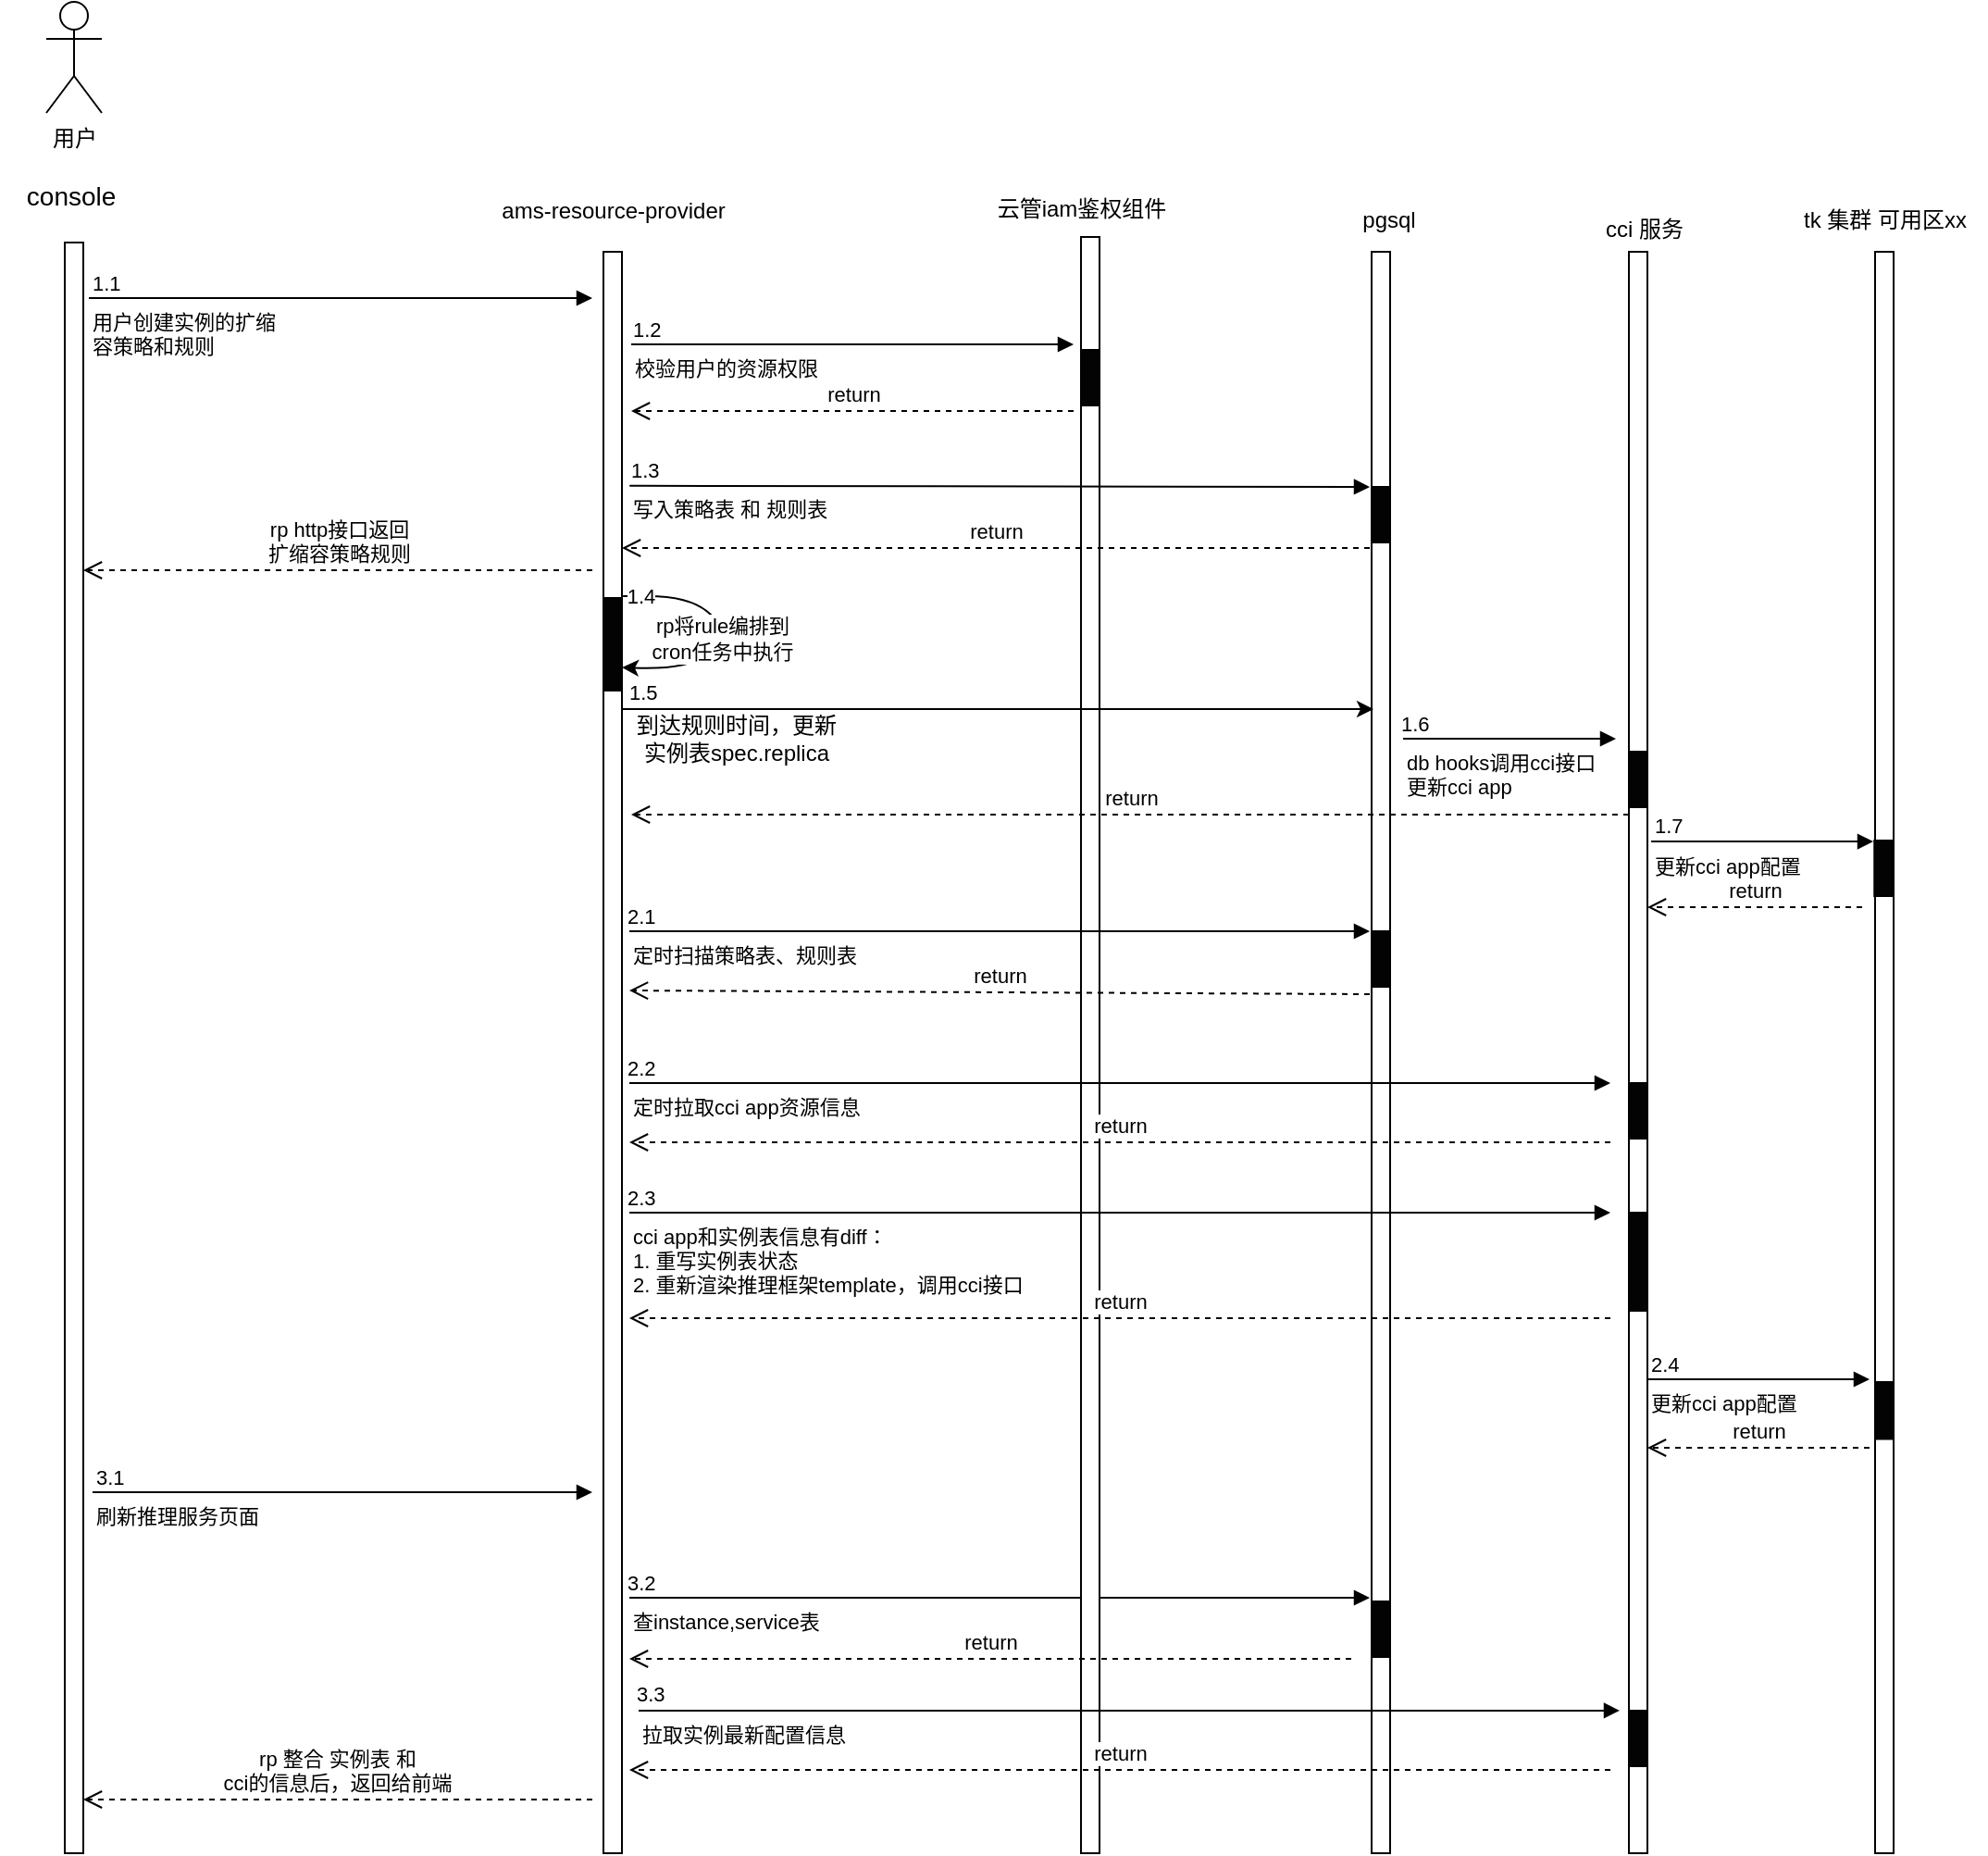 <mxfile version="22.1.16" type="github">
  <diagram id="C5RBs43oDa-KdzZeNtuy" name="Page-1">
    <mxGraphModel dx="954" dy="606" grid="1" gridSize="10" guides="1" tooltips="1" connect="1" arrows="1" fold="1" page="1" pageScale="1" pageWidth="827" pageHeight="1169" math="0" shadow="0">
      <root>
        <mxCell id="WIyWlLk6GJQsqaUBKTNV-0" />
        <mxCell id="WIyWlLk6GJQsqaUBKTNV-1" parent="WIyWlLk6GJQsqaUBKTNV-0" />
        <mxCell id="yG3EtKwMuxylufSLAqyE-0" value="用户" style="shape=umlActor;verticalLabelPosition=bottom;verticalAlign=top;html=1;outlineConnect=0;" parent="WIyWlLk6GJQsqaUBKTNV-1" vertex="1">
          <mxGeometry x="135" y="440" width="30" height="60" as="geometry" />
        </mxCell>
        <mxCell id="yG3EtKwMuxylufSLAqyE-1" value="" style="html=1;points=[[0,0,0,0,5],[0,1,0,0,-5],[1,0,0,0,5],[1,1,0,0,-5]];perimeter=orthogonalPerimeter;outlineConnect=0;targetShapes=umlLifeline;portConstraint=eastwest;newEdgeStyle={&quot;curved&quot;:0,&quot;rounded&quot;:0};" parent="WIyWlLk6GJQsqaUBKTNV-1" vertex="1">
          <mxGeometry x="145" y="570" width="10" height="870" as="geometry" />
        </mxCell>
        <mxCell id="yG3EtKwMuxylufSLAqyE-2" value="&lt;font style=&quot;font-size: 14px;&quot;&gt;console&amp;nbsp;&lt;/font&gt;" style="text;html=1;align=center;verticalAlign=middle;resizable=0;points=[];autosize=1;strokeColor=none;fillColor=none;" parent="WIyWlLk6GJQsqaUBKTNV-1" vertex="1">
          <mxGeometry x="110" y="530" width="80" height="30" as="geometry" />
        </mxCell>
        <mxCell id="yG3EtKwMuxylufSLAqyE-7" value="" style="html=1;points=[[0,0,0,0,5],[0,1,0,0,-5],[1,0,0,0,5],[1,1,0,0,-5]];perimeter=orthogonalPerimeter;outlineConnect=0;targetShapes=umlLifeline;portConstraint=eastwest;newEdgeStyle={&quot;curved&quot;:0,&quot;rounded&quot;:0};" parent="WIyWlLk6GJQsqaUBKTNV-1" vertex="1">
          <mxGeometry x="436" y="575" width="10" height="865" as="geometry" />
        </mxCell>
        <mxCell id="yG3EtKwMuxylufSLAqyE-8" value="ams-resource-provider" style="text;html=1;align=center;verticalAlign=middle;resizable=0;points=[];autosize=1;strokeColor=none;fillColor=none;" parent="WIyWlLk6GJQsqaUBKTNV-1" vertex="1">
          <mxGeometry x="371" y="538" width="140" height="30" as="geometry" />
        </mxCell>
        <mxCell id="yG3EtKwMuxylufSLAqyE-11" value="" style="html=1;points=[[0,0,0,0,5],[0,1,0,0,-5],[1,0,0,0,5],[1,1,0,0,-5]];perimeter=orthogonalPerimeter;outlineConnect=0;targetShapes=umlLifeline;portConstraint=eastwest;newEdgeStyle={&quot;curved&quot;:0,&quot;rounded&quot;:0};" parent="WIyWlLk6GJQsqaUBKTNV-1" vertex="1">
          <mxGeometry x="851" y="575" width="10" height="865" as="geometry" />
        </mxCell>
        <mxCell id="yG3EtKwMuxylufSLAqyE-12" value="pgsql" style="text;html=1;align=center;verticalAlign=middle;resizable=0;points=[];autosize=1;strokeColor=none;fillColor=none;" parent="WIyWlLk6GJQsqaUBKTNV-1" vertex="1">
          <mxGeometry x="835" y="543" width="50" height="30" as="geometry" />
        </mxCell>
        <mxCell id="yG3EtKwMuxylufSLAqyE-13" value="查instance,service表" style="endArrow=block;endFill=1;html=1;edgeStyle=orthogonalEdgeStyle;align=left;verticalAlign=top;rounded=0;" parent="WIyWlLk6GJQsqaUBKTNV-1" edge="1">
          <mxGeometry x="-1" relative="1" as="geometry">
            <mxPoint x="450" y="1302" as="sourcePoint" />
            <mxPoint x="850" y="1302" as="targetPoint" />
            <mxPoint as="offset" />
          </mxGeometry>
        </mxCell>
        <mxCell id="yG3EtKwMuxylufSLAqyE-14" value="3.2" style="edgeLabel;resizable=0;html=1;align=left;verticalAlign=bottom;" parent="yG3EtKwMuxylufSLAqyE-13" connectable="0" vertex="1">
          <mxGeometry x="-1" relative="1" as="geometry">
            <mxPoint x="-3" as="offset" />
          </mxGeometry>
        </mxCell>
        <mxCell id="yG3EtKwMuxylufSLAqyE-15" value="" style="html=1;points=[[0,0,0,0,5],[0,1,0,0,-5],[1,0,0,0,5],[1,1,0,0,-5]];perimeter=orthogonalPerimeter;outlineConnect=0;targetShapes=umlLifeline;portConstraint=eastwest;newEdgeStyle={&quot;curved&quot;:0,&quot;rounded&quot;:0};" parent="WIyWlLk6GJQsqaUBKTNV-1" vertex="1">
          <mxGeometry x="694" y="567" width="10" height="873" as="geometry" />
        </mxCell>
        <mxCell id="yG3EtKwMuxylufSLAqyE-16" value="云管iam鉴权组件" style="text;html=1;align=center;verticalAlign=middle;resizable=0;points=[];autosize=1;strokeColor=none;fillColor=none;" parent="WIyWlLk6GJQsqaUBKTNV-1" vertex="1">
          <mxGeometry x="639" y="537" width="110" height="30" as="geometry" />
        </mxCell>
        <mxCell id="yG3EtKwMuxylufSLAqyE-20" value="" style="html=1;points=[[0,0,0,0,5],[0,1,0,0,-5],[1,0,0,0,5],[1,1,0,0,-5]];perimeter=orthogonalPerimeter;outlineConnect=0;targetShapes=umlLifeline;portConstraint=eastwest;newEdgeStyle={&quot;curved&quot;:0,&quot;rounded&quot;:0};" parent="WIyWlLk6GJQsqaUBKTNV-1" vertex="1">
          <mxGeometry x="990" y="575" width="10" height="865" as="geometry" />
        </mxCell>
        <mxCell id="yG3EtKwMuxylufSLAqyE-21" value="cci 服务" style="text;html=1;align=center;verticalAlign=middle;resizable=0;points=[];autosize=1;strokeColor=none;fillColor=none;" parent="WIyWlLk6GJQsqaUBKTNV-1" vertex="1">
          <mxGeometry x="963" y="548" width="70" height="30" as="geometry" />
        </mxCell>
        <mxCell id="yG3EtKwMuxylufSLAqyE-24" value="" style="html=1;points=[[0,0,0,0,5],[0,1,0,0,-5],[1,0,0,0,5],[1,1,0,0,-5]];perimeter=orthogonalPerimeter;outlineConnect=0;targetShapes=umlLifeline;portConstraint=eastwest;newEdgeStyle={&quot;curved&quot;:0,&quot;rounded&quot;:0};" parent="WIyWlLk6GJQsqaUBKTNV-1" vertex="1">
          <mxGeometry x="1123" y="575" width="10" height="865" as="geometry" />
        </mxCell>
        <mxCell id="yG3EtKwMuxylufSLAqyE-27" value="tk 集群 可用区xx" style="text;html=1;align=center;verticalAlign=middle;resizable=0;points=[];autosize=1;strokeColor=none;fillColor=none;" parent="WIyWlLk6GJQsqaUBKTNV-1" vertex="1">
          <mxGeometry x="1073" y="543" width="110" height="30" as="geometry" />
        </mxCell>
        <mxCell id="yG3EtKwMuxylufSLAqyE-28" value="定时扫描策略表、规则表" style="endArrow=block;endFill=1;html=1;edgeStyle=orthogonalEdgeStyle;align=left;verticalAlign=top;rounded=0;" parent="WIyWlLk6GJQsqaUBKTNV-1" edge="1">
          <mxGeometry x="-1" relative="1" as="geometry">
            <mxPoint x="450" y="942" as="sourcePoint" />
            <mxPoint x="850" y="942" as="targetPoint" />
            <mxPoint as="offset" />
          </mxGeometry>
        </mxCell>
        <mxCell id="yG3EtKwMuxylufSLAqyE-29" value="2.1" style="edgeLabel;resizable=0;html=1;align=left;verticalAlign=bottom;" parent="yG3EtKwMuxylufSLAqyE-28" connectable="0" vertex="1">
          <mxGeometry x="-1" relative="1" as="geometry">
            <mxPoint x="-3" as="offset" />
          </mxGeometry>
        </mxCell>
        <mxCell id="yG3EtKwMuxylufSLAqyE-30" value="定时拉取cci app资源信息" style="endArrow=block;endFill=1;html=1;edgeStyle=orthogonalEdgeStyle;align=left;verticalAlign=top;rounded=0;" parent="WIyWlLk6GJQsqaUBKTNV-1" edge="1">
          <mxGeometry x="-1" relative="1" as="geometry">
            <mxPoint x="450" y="1024" as="sourcePoint" />
            <mxPoint x="980" y="1024" as="targetPoint" />
            <mxPoint as="offset" />
            <Array as="points">
              <mxPoint x="840" y="1024" />
            </Array>
          </mxGeometry>
        </mxCell>
        <mxCell id="yG3EtKwMuxylufSLAqyE-31" value="2.2" style="edgeLabel;resizable=0;html=1;align=left;verticalAlign=bottom;" parent="yG3EtKwMuxylufSLAqyE-30" connectable="0" vertex="1">
          <mxGeometry x="-1" relative="1" as="geometry">
            <mxPoint x="-3" as="offset" />
          </mxGeometry>
        </mxCell>
        <mxCell id="yG3EtKwMuxylufSLAqyE-32" value="cci app和实例表信息有diff：&lt;br&gt;1. 重写实例表状态&lt;br&gt;2. 重新渲染推理框架template，调用cci接口" style="endArrow=block;endFill=1;html=1;edgeStyle=orthogonalEdgeStyle;align=left;verticalAlign=top;rounded=0;" parent="WIyWlLk6GJQsqaUBKTNV-1" edge="1">
          <mxGeometry x="-1" relative="1" as="geometry">
            <mxPoint x="450" y="1094" as="sourcePoint" />
            <mxPoint x="980" y="1094" as="targetPoint" />
            <mxPoint as="offset" />
          </mxGeometry>
        </mxCell>
        <mxCell id="yG3EtKwMuxylufSLAqyE-33" value="刷新推理服务页面" style="endArrow=block;endFill=1;html=1;edgeStyle=orthogonalEdgeStyle;align=left;verticalAlign=top;rounded=0;" parent="WIyWlLk6GJQsqaUBKTNV-1" edge="1">
          <mxGeometry x="-1" relative="1" as="geometry">
            <mxPoint x="160" y="1245" as="sourcePoint" />
            <mxPoint x="430" y="1245" as="targetPoint" />
          </mxGeometry>
        </mxCell>
        <mxCell id="yG3EtKwMuxylufSLAqyE-34" value="3.1" style="edgeLabel;resizable=0;html=1;align=left;verticalAlign=bottom;" parent="yG3EtKwMuxylufSLAqyE-33" connectable="0" vertex="1">
          <mxGeometry x="-1" relative="1" as="geometry" />
        </mxCell>
        <mxCell id="yG3EtKwMuxylufSLAqyE-35" value="rp 整合 实例表 和 &lt;br&gt;cci的信息后，返回给前端" style="html=1;verticalAlign=bottom;endArrow=open;dashed=1;endSize=8;curved=0;rounded=0;" parent="WIyWlLk6GJQsqaUBKTNV-1" edge="1">
          <mxGeometry x="0.002" relative="1" as="geometry">
            <mxPoint x="430" y="1411" as="sourcePoint" />
            <mxPoint x="155" y="1411" as="targetPoint" />
            <mxPoint as="offset" />
          </mxGeometry>
        </mxCell>
        <mxCell id="yG3EtKwMuxylufSLAqyE-40" value="return" style="html=1;verticalAlign=bottom;endArrow=open;dashed=1;endSize=8;curved=0;rounded=0;" parent="WIyWlLk6GJQsqaUBKTNV-1" edge="1">
          <mxGeometry relative="1" as="geometry">
            <mxPoint x="980" y="1056" as="sourcePoint" />
            <mxPoint x="450" y="1056" as="targetPoint" />
          </mxGeometry>
        </mxCell>
        <mxCell id="yG3EtKwMuxylufSLAqyE-41" value="return" style="html=1;verticalAlign=bottom;endArrow=open;dashed=1;endSize=8;curved=0;rounded=0;" parent="WIyWlLk6GJQsqaUBKTNV-1" edge="1">
          <mxGeometry relative="1" as="geometry">
            <mxPoint x="850" y="976" as="sourcePoint" />
            <mxPoint x="450" y="974" as="targetPoint" />
          </mxGeometry>
        </mxCell>
        <mxCell id="yG3EtKwMuxylufSLAqyE-46" value="return" style="html=1;verticalAlign=bottom;endArrow=open;dashed=1;endSize=8;curved=0;rounded=0;" parent="WIyWlLk6GJQsqaUBKTNV-1" edge="1">
          <mxGeometry relative="1" as="geometry">
            <mxPoint x="840" y="1335" as="sourcePoint" />
            <mxPoint x="450" y="1335" as="targetPoint" />
          </mxGeometry>
        </mxCell>
        <mxCell id="yG3EtKwMuxylufSLAqyE-49" value="拉取实例最新配置信息" style="endArrow=block;endFill=1;html=1;edgeStyle=orthogonalEdgeStyle;align=left;verticalAlign=top;rounded=0;" parent="WIyWlLk6GJQsqaUBKTNV-1" edge="1">
          <mxGeometry x="-1" relative="1" as="geometry">
            <mxPoint x="455" y="1362.99" as="sourcePoint" />
            <mxPoint x="985" y="1362.99" as="targetPoint" />
            <mxPoint as="offset" />
            <Array as="points">
              <mxPoint x="760" y="1363" />
              <mxPoint x="760" y="1363" />
            </Array>
          </mxGeometry>
        </mxCell>
        <mxCell id="yG3EtKwMuxylufSLAqyE-50" value="3.3" style="edgeLabel;resizable=0;html=1;align=left;verticalAlign=bottom;" parent="yG3EtKwMuxylufSLAqyE-49" connectable="0" vertex="1">
          <mxGeometry x="-1" relative="1" as="geometry">
            <mxPoint x="-3" as="offset" />
          </mxGeometry>
        </mxCell>
        <mxCell id="yG3EtKwMuxylufSLAqyE-51" value="return" style="html=1;verticalAlign=bottom;endArrow=open;dashed=1;endSize=8;curved=0;rounded=0;" parent="WIyWlLk6GJQsqaUBKTNV-1" edge="1">
          <mxGeometry relative="1" as="geometry">
            <mxPoint x="980" y="1395" as="sourcePoint" />
            <mxPoint x="450" y="1395" as="targetPoint" />
          </mxGeometry>
        </mxCell>
        <mxCell id="yG3EtKwMuxylufSLAqyE-53" value="用户创建实例的扩缩&lt;br&gt;容策略和规则" style="endArrow=block;endFill=1;html=1;edgeStyle=orthogonalEdgeStyle;align=left;verticalAlign=top;rounded=0;" parent="WIyWlLk6GJQsqaUBKTNV-1" edge="1">
          <mxGeometry x="-1" relative="1" as="geometry">
            <mxPoint x="158" y="600" as="sourcePoint" />
            <mxPoint x="430" y="600" as="targetPoint" />
            <mxPoint as="offset" />
          </mxGeometry>
        </mxCell>
        <mxCell id="yG3EtKwMuxylufSLAqyE-54" value="1.1" style="edgeLabel;resizable=0;html=1;align=left;verticalAlign=bottom;" parent="yG3EtKwMuxylufSLAqyE-53" connectable="0" vertex="1">
          <mxGeometry x="-1" relative="1" as="geometry" />
        </mxCell>
        <mxCell id="yG3EtKwMuxylufSLAqyE-55" value="写入策略表 和 规则表" style="endArrow=block;endFill=1;html=1;edgeStyle=orthogonalEdgeStyle;align=left;verticalAlign=top;rounded=0;exitX=1.412;exitY=0.131;exitDx=0;exitDy=0;exitPerimeter=0;" parent="WIyWlLk6GJQsqaUBKTNV-1" edge="1">
          <mxGeometry x="-1" relative="1" as="geometry">
            <mxPoint x="450.12" y="701.355" as="sourcePoint" />
            <mxPoint x="850" y="702" as="targetPoint" />
            <mxPoint as="offset" />
            <Array as="points">
              <mxPoint x="455" y="701" />
            </Array>
          </mxGeometry>
        </mxCell>
        <mxCell id="yG3EtKwMuxylufSLAqyE-56" value="1.3" style="edgeLabel;resizable=0;html=1;align=left;verticalAlign=bottom;" parent="yG3EtKwMuxylufSLAqyE-55" connectable="0" vertex="1">
          <mxGeometry x="-1" relative="1" as="geometry">
            <mxPoint x="-1" as="offset" />
          </mxGeometry>
        </mxCell>
        <mxCell id="yG3EtKwMuxylufSLAqyE-57" value="rp http接口返回&lt;br&gt;扩缩容策略规则" style="html=1;verticalAlign=bottom;endArrow=open;dashed=1;endSize=8;curved=0;rounded=0;" parent="WIyWlLk6GJQsqaUBKTNV-1" edge="1">
          <mxGeometry x="0.001" relative="1" as="geometry">
            <mxPoint x="430" y="747" as="sourcePoint" />
            <mxPoint x="155" y="747" as="targetPoint" />
            <mxPoint as="offset" />
          </mxGeometry>
        </mxCell>
        <mxCell id="yG3EtKwMuxylufSLAqyE-58" value="return" style="html=1;verticalAlign=bottom;endArrow=open;dashed=1;endSize=8;curved=0;rounded=0;" parent="WIyWlLk6GJQsqaUBKTNV-1" edge="1">
          <mxGeometry relative="1" as="geometry">
            <mxPoint x="850" y="735" as="sourcePoint" />
            <mxPoint x="446" y="735" as="targetPoint" />
          </mxGeometry>
        </mxCell>
        <mxCell id="yG3EtKwMuxylufSLAqyE-59" value="" style="curved=1;endArrow=classic;html=1;rounded=0;entryX=0.75;entryY=0;entryDx=0;entryDy=0;" parent="WIyWlLk6GJQsqaUBKTNV-1" target="yG3EtKwMuxylufSLAqyE-76" edge="1">
          <mxGeometry width="50" height="50" relative="1" as="geometry">
            <mxPoint x="456" y="761" as="sourcePoint" />
            <mxPoint x="444" y="801" as="targetPoint" />
            <Array as="points">
              <mxPoint x="436" y="761" />
              <mxPoint x="484" y="761" />
              <mxPoint x="504" y="781" />
              <mxPoint x="484" y="801" />
            </Array>
          </mxGeometry>
        </mxCell>
        <mxCell id="yG3EtKwMuxylufSLAqyE-60" value="rp将rule编排到&lt;br&gt;cron任务中执行" style="edgeLabel;html=1;align=center;verticalAlign=middle;resizable=0;points=[];" parent="yG3EtKwMuxylufSLAqyE-59" vertex="1" connectable="0">
          <mxGeometry x="0.241" y="-2" relative="1" as="geometry">
            <mxPoint y="1" as="offset" />
          </mxGeometry>
        </mxCell>
        <mxCell id="yG3EtKwMuxylufSLAqyE-61" value="1.4" style="edgeLabel;html=1;align=center;verticalAlign=middle;resizable=0;points=[];" parent="yG3EtKwMuxylufSLAqyE-59" vertex="1" connectable="0">
          <mxGeometry x="-0.992" relative="1" as="geometry">
            <mxPoint as="offset" />
          </mxGeometry>
        </mxCell>
        <mxCell id="yG3EtKwMuxylufSLAqyE-62" value="到达规则时间，更新实例表spec.replica" style="text;html=1;strokeColor=none;fillColor=none;align=center;verticalAlign=middle;whiteSpace=wrap;rounded=0;" parent="WIyWlLk6GJQsqaUBKTNV-1" vertex="1">
          <mxGeometry x="448" y="823" width="120" height="30" as="geometry" />
        </mxCell>
        <mxCell id="yG3EtKwMuxylufSLAqyE-63" value="" style="endArrow=classic;html=1;rounded=0;exitX=1;exitY=0.25;exitDx=0;exitDy=0;" parent="WIyWlLk6GJQsqaUBKTNV-1" edge="1">
          <mxGeometry width="50" height="50" relative="1" as="geometry">
            <mxPoint x="445.5" y="822" as="sourcePoint" />
            <mxPoint x="852" y="822" as="targetPoint" />
          </mxGeometry>
        </mxCell>
        <mxCell id="yG3EtKwMuxylufSLAqyE-64" value="return" style="html=1;verticalAlign=bottom;endArrow=open;dashed=1;endSize=8;curved=0;rounded=0;" parent="WIyWlLk6GJQsqaUBKTNV-1" edge="1">
          <mxGeometry relative="1" as="geometry">
            <mxPoint x="980" y="1151" as="sourcePoint" />
            <mxPoint x="450" y="1151" as="targetPoint" />
          </mxGeometry>
        </mxCell>
        <mxCell id="yG3EtKwMuxylufSLAqyE-65" value="更新cci app配置" style="endArrow=block;endFill=1;html=1;edgeStyle=orthogonalEdgeStyle;align=left;verticalAlign=top;rounded=0;" parent="WIyWlLk6GJQsqaUBKTNV-1" edge="1">
          <mxGeometry x="-1" relative="1" as="geometry">
            <mxPoint x="1000" y="1184" as="sourcePoint" />
            <mxPoint x="1120" y="1184" as="targetPoint" />
            <mxPoint as="offset" />
          </mxGeometry>
        </mxCell>
        <mxCell id="yG3EtKwMuxylufSLAqyE-66" value="2.4" style="edgeLabel;resizable=0;html=1;align=left;verticalAlign=bottom;" parent="yG3EtKwMuxylufSLAqyE-65" connectable="0" vertex="1">
          <mxGeometry x="-1" relative="1" as="geometry" />
        </mxCell>
        <mxCell id="yG3EtKwMuxylufSLAqyE-67" value="return" style="html=1;verticalAlign=bottom;endArrow=open;dashed=1;endSize=8;curved=0;rounded=0;" parent="WIyWlLk6GJQsqaUBKTNV-1" edge="1">
          <mxGeometry relative="1" as="geometry">
            <mxPoint x="1120.0" y="1221" as="sourcePoint" />
            <mxPoint x="1000" y="1221" as="targetPoint" />
          </mxGeometry>
        </mxCell>
        <mxCell id="yG3EtKwMuxylufSLAqyE-68" value="2.3" style="edgeLabel;resizable=0;html=1;align=left;verticalAlign=bottom;" parent="WIyWlLk6GJQsqaUBKTNV-1" connectable="0" vertex="1">
          <mxGeometry x="447.0" y="1094.0" as="geometry" />
        </mxCell>
        <mxCell id="yG3EtKwMuxylufSLAqyE-73" value="" style="rounded=0;whiteSpace=wrap;html=1;rotation=90;fillColor=#030303;" parent="WIyWlLk6GJQsqaUBKTNV-1" vertex="1">
          <mxGeometry x="1112.63" y="1195.88" width="30.75" height="10" as="geometry" />
        </mxCell>
        <mxCell id="yG3EtKwMuxylufSLAqyE-74" value="" style="rounded=0;whiteSpace=wrap;html=1;rotation=90;fillColor=#030303;" parent="WIyWlLk6GJQsqaUBKTNV-1" vertex="1">
          <mxGeometry x="841" y="712" width="30" height="10" as="geometry" />
        </mxCell>
        <mxCell id="yG3EtKwMuxylufSLAqyE-75" value="" style="rounded=0;whiteSpace=wrap;html=1;rotation=90;fillColor=#030303;" parent="WIyWlLk6GJQsqaUBKTNV-1" vertex="1">
          <mxGeometry x="841" y="952" width="30" height="10" as="geometry" />
        </mxCell>
        <mxCell id="yG3EtKwMuxylufSLAqyE-76" value="" style="rounded=0;whiteSpace=wrap;html=1;rotation=90;fillColor=#030303;" parent="WIyWlLk6GJQsqaUBKTNV-1" vertex="1">
          <mxGeometry x="416" y="782" width="50" height="10" as="geometry" />
        </mxCell>
        <mxCell id="yG3EtKwMuxylufSLAqyE-77" value="" style="rounded=0;whiteSpace=wrap;html=1;rotation=90;fillColor=#030303;" parent="WIyWlLk6GJQsqaUBKTNV-1" vertex="1">
          <mxGeometry x="980" y="1034" width="30" height="10" as="geometry" />
        </mxCell>
        <mxCell id="yG3EtKwMuxylufSLAqyE-79" value="" style="rounded=0;whiteSpace=wrap;html=1;rotation=90;fillColor=#030303;" parent="WIyWlLk6GJQsqaUBKTNV-1" vertex="1">
          <mxGeometry x="968.5" y="1115.5" width="53" height="10" as="geometry" />
        </mxCell>
        <mxCell id="yG3EtKwMuxylufSLAqyE-80" value="" style="rounded=0;whiteSpace=wrap;html=1;rotation=90;fillColor=#030303;" parent="WIyWlLk6GJQsqaUBKTNV-1" vertex="1">
          <mxGeometry x="980" y="1373" width="30" height="10" as="geometry" />
        </mxCell>
        <mxCell id="yG3EtKwMuxylufSLAqyE-81" value="" style="rounded=0;whiteSpace=wrap;html=1;rotation=90;fillColor=#030303;" parent="WIyWlLk6GJQsqaUBKTNV-1" vertex="1">
          <mxGeometry x="841" y="1314" width="30" height="10" as="geometry" />
        </mxCell>
        <mxCell id="yG3EtKwMuxylufSLAqyE-87" value="校验用户的资源权限" style="endArrow=block;endFill=1;html=1;edgeStyle=orthogonalEdgeStyle;align=left;verticalAlign=top;rounded=0;" parent="WIyWlLk6GJQsqaUBKTNV-1" edge="1">
          <mxGeometry x="-1" relative="1" as="geometry">
            <mxPoint x="451" y="625" as="sourcePoint" />
            <mxPoint x="690" y="625" as="targetPoint" />
            <mxPoint as="offset" />
            <Array as="points">
              <mxPoint x="450.62" y="624.56" />
            </Array>
          </mxGeometry>
        </mxCell>
        <mxCell id="yG3EtKwMuxylufSLAqyE-88" value="1.2" style="edgeLabel;resizable=0;html=1;align=left;verticalAlign=bottom;" parent="yG3EtKwMuxylufSLAqyE-87" connectable="0" vertex="1">
          <mxGeometry x="-1" relative="1" as="geometry">
            <mxPoint x="-1" as="offset" />
          </mxGeometry>
        </mxCell>
        <mxCell id="yG3EtKwMuxylufSLAqyE-89" value="return" style="html=1;verticalAlign=bottom;endArrow=open;dashed=1;endSize=8;curved=0;rounded=0;" parent="WIyWlLk6GJQsqaUBKTNV-1" edge="1">
          <mxGeometry relative="1" as="geometry">
            <mxPoint x="690" y="661" as="sourcePoint" />
            <mxPoint x="451" y="661" as="targetPoint" />
          </mxGeometry>
        </mxCell>
        <mxCell id="yG3EtKwMuxylufSLAqyE-90" value="" style="rounded=0;whiteSpace=wrap;html=1;rotation=90;fillColor=#030303;" parent="WIyWlLk6GJQsqaUBKTNV-1" vertex="1">
          <mxGeometry x="684" y="638" width="30" height="10" as="geometry" />
        </mxCell>
        <mxCell id="yG3EtKwMuxylufSLAqyE-92" value="1.5" style="edgeLabel;resizable=0;html=1;align=left;verticalAlign=bottom;" parent="WIyWlLk6GJQsqaUBKTNV-1" connectable="0" vertex="1">
          <mxGeometry x="448" y="821" as="geometry" />
        </mxCell>
        <mxCell id="yG3EtKwMuxylufSLAqyE-93" value="db hooks调用cci接口&lt;br&gt;更新cci app" style="endArrow=block;endFill=1;html=1;edgeStyle=orthogonalEdgeStyle;align=left;verticalAlign=top;rounded=0;" parent="WIyWlLk6GJQsqaUBKTNV-1" edge="1">
          <mxGeometry x="-1" relative="1" as="geometry">
            <mxPoint x="868" y="838" as="sourcePoint" />
            <mxPoint x="983" y="838" as="targetPoint" />
            <mxPoint as="offset" />
          </mxGeometry>
        </mxCell>
        <mxCell id="yG3EtKwMuxylufSLAqyE-94" value="1.6" style="edgeLabel;resizable=0;html=1;align=left;verticalAlign=bottom;" parent="yG3EtKwMuxylufSLAqyE-93" connectable="0" vertex="1">
          <mxGeometry x="-1" relative="1" as="geometry">
            <mxPoint x="-3" as="offset" />
          </mxGeometry>
        </mxCell>
        <mxCell id="yG3EtKwMuxylufSLAqyE-95" value="更新cci app配置" style="endArrow=block;endFill=1;html=1;edgeStyle=orthogonalEdgeStyle;align=left;verticalAlign=top;rounded=0;" parent="WIyWlLk6GJQsqaUBKTNV-1" edge="1">
          <mxGeometry x="-1" relative="1" as="geometry">
            <mxPoint x="1002" y="893.55" as="sourcePoint" />
            <mxPoint x="1122" y="893.55" as="targetPoint" />
            <mxPoint as="offset" />
          </mxGeometry>
        </mxCell>
        <mxCell id="yG3EtKwMuxylufSLAqyE-96" value="1.7" style="edgeLabel;resizable=0;html=1;align=left;verticalAlign=bottom;" parent="yG3EtKwMuxylufSLAqyE-95" connectable="0" vertex="1">
          <mxGeometry x="-1" relative="1" as="geometry" />
        </mxCell>
        <mxCell id="yG3EtKwMuxylufSLAqyE-97" value="return" style="html=1;verticalAlign=bottom;endArrow=open;dashed=1;endSize=8;curved=0;rounded=0;" parent="WIyWlLk6GJQsqaUBKTNV-1" edge="1">
          <mxGeometry relative="1" as="geometry">
            <mxPoint x="990" y="879" as="sourcePoint" />
            <mxPoint x="451" y="879" as="targetPoint" />
          </mxGeometry>
        </mxCell>
        <mxCell id="yG3EtKwMuxylufSLAqyE-98" value="return" style="html=1;verticalAlign=bottom;endArrow=open;dashed=1;endSize=8;curved=0;rounded=0;" parent="WIyWlLk6GJQsqaUBKTNV-1" edge="1">
          <mxGeometry relative="1" as="geometry">
            <mxPoint x="1116" y="929" as="sourcePoint" />
            <mxPoint x="1000" y="929" as="targetPoint" />
          </mxGeometry>
        </mxCell>
        <mxCell id="yG3EtKwMuxylufSLAqyE-99" value="" style="rounded=0;whiteSpace=wrap;html=1;rotation=90;fillColor=#030303;" parent="WIyWlLk6GJQsqaUBKTNV-1" vertex="1">
          <mxGeometry x="980" y="855" width="30" height="10" as="geometry" />
        </mxCell>
        <mxCell id="-aaz8v4yLVGI1uPHLCsT-0" value="" style="rounded=0;whiteSpace=wrap;html=1;rotation=90;fillColor=#030303;" parent="WIyWlLk6GJQsqaUBKTNV-1" vertex="1">
          <mxGeometry x="1112.63" y="903" width="30" height="10" as="geometry" />
        </mxCell>
      </root>
    </mxGraphModel>
  </diagram>
</mxfile>
